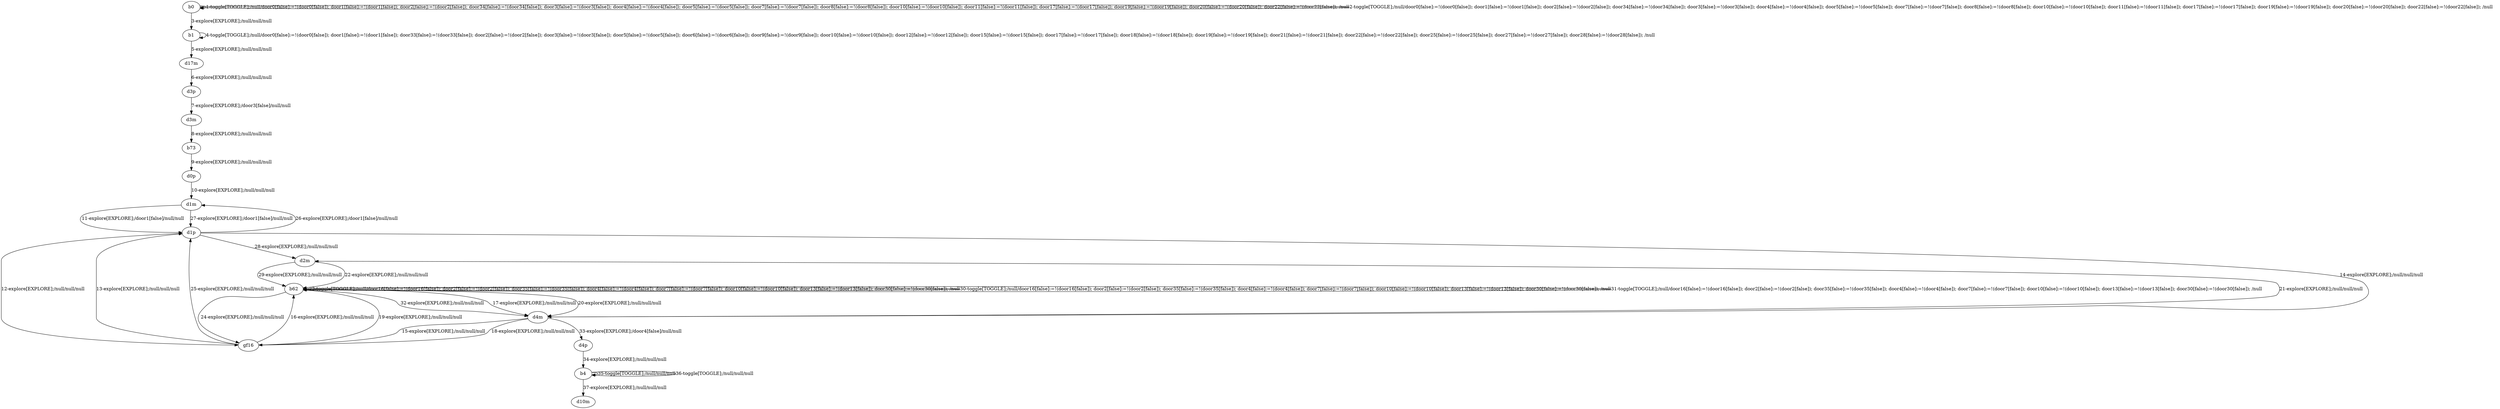 # Total number of goals covered by this test: 2
# b62 --> gf16
# b4 --> b4

digraph g {
"b0" -> "b0" [label = "1-toggle[TOGGLE];/null/door0[false]:=!(door0[false]); door1[false]:=!(door1[false]); door2[false]:=!(door2[false]); door34[false]:=!(door34[false]); door3[false]:=!(door3[false]); door4[false]:=!(door4[false]); door5[false]:=!(door5[false]); door7[false]:=!(door7[false]); door8[false]:=!(door8[false]); door10[false]:=!(door10[false]); door11[false]:=!(door11[false]); door17[false]:=!(door17[false]); door19[false]:=!(door19[false]); door20[false]:=!(door20[false]); door22[false]:=!(door22[false]); /null"];
"b0" -> "b0" [label = "2-toggle[TOGGLE];/null/door0[false]:=!(door0[false]); door1[false]:=!(door1[false]); door2[false]:=!(door2[false]); door34[false]:=!(door34[false]); door3[false]:=!(door3[false]); door4[false]:=!(door4[false]); door5[false]:=!(door5[false]); door7[false]:=!(door7[false]); door8[false]:=!(door8[false]); door10[false]:=!(door10[false]); door11[false]:=!(door11[false]); door17[false]:=!(door17[false]); door19[false]:=!(door19[false]); door20[false]:=!(door20[false]); door22[false]:=!(door22[false]); /null"];
"b0" -> "b1" [label = "3-explore[EXPLORE];/null/null/null"];
"b1" -> "b1" [label = "4-toggle[TOGGLE];/null/door0[false]:=!(door0[false]); door1[false]:=!(door1[false]); door33[false]:=!(door33[false]); door2[false]:=!(door2[false]); door3[false]:=!(door3[false]); door5[false]:=!(door5[false]); door6[false]:=!(door6[false]); door9[false]:=!(door9[false]); door10[false]:=!(door10[false]); door12[false]:=!(door12[false]); door15[false]:=!(door15[false]); door17[false]:=!(door17[false]); door18[false]:=!(door18[false]); door19[false]:=!(door19[false]); door21[false]:=!(door21[false]); door22[false]:=!(door22[false]); door25[false]:=!(door25[false]); door27[false]:=!(door27[false]); door28[false]:=!(door28[false]); /null"];
"b1" -> "d17m" [label = "5-explore[EXPLORE];/null/null/null"];
"d17m" -> "d3p" [label = "6-explore[EXPLORE];/null/null/null"];
"d3p" -> "d3m" [label = "7-explore[EXPLORE];/door3[false]/null/null"];
"d3m" -> "b73" [label = "8-explore[EXPLORE];/null/null/null"];
"b73" -> "d0p" [label = "9-explore[EXPLORE];/null/null/null"];
"d0p" -> "d1m" [label = "10-explore[EXPLORE];/null/null/null"];
"d1m" -> "d1p" [label = "11-explore[EXPLORE];/door1[false]/null/null"];
"d1p" -> "gf16" [label = "12-explore[EXPLORE];/null/null/null"];
"gf16" -> "d1p" [label = "13-explore[EXPLORE];/null/null/null"];
"d1p" -> "d4m" [label = "14-explore[EXPLORE];/null/null/null"];
"d4m" -> "gf16" [label = "15-explore[EXPLORE];/null/null/null"];
"gf16" -> "b62" [label = "16-explore[EXPLORE];/null/null/null"];
"b62" -> "d4m" [label = "17-explore[EXPLORE];/null/null/null"];
"d4m" -> "gf16" [label = "18-explore[EXPLORE];/null/null/null"];
"gf16" -> "b62" [label = "19-explore[EXPLORE];/null/null/null"];
"b62" -> "d4m" [label = "20-explore[EXPLORE];/null/null/null"];
"d4m" -> "d2m" [label = "21-explore[EXPLORE];/null/null/null"];
"d2m" -> "b62" [label = "22-explore[EXPLORE];/null/null/null"];
"b62" -> "b62" [label = "23-toggle[TOGGLE];/null/door16[false]:=!(door16[false]); door2[false]:=!(door2[false]); door35[false]:=!(door35[false]); door4[false]:=!(door4[false]); door7[false]:=!(door7[false]); door10[false]:=!(door10[false]); door13[false]:=!(door13[false]); door30[false]:=!(door30[false]); /null"];
"b62" -> "gf16" [label = "24-explore[EXPLORE];/null/null/null"];
"gf16" -> "d1p" [label = "25-explore[EXPLORE];/null/null/null"];
"d1p" -> "d1m" [label = "26-explore[EXPLORE];/door1[false]/null/null"];
"d1m" -> "d1p" [label = "27-explore[EXPLORE];/door1[false]/null/null"];
"d1p" -> "d2m" [label = "28-explore[EXPLORE];/null/null/null"];
"d2m" -> "b62" [label = "29-explore[EXPLORE];/null/null/null"];
"b62" -> "b62" [label = "30-toggle[TOGGLE];/null/door16[false]:=!(door16[false]); door2[false]:=!(door2[false]); door35[false]:=!(door35[false]); door4[false]:=!(door4[false]); door7[false]:=!(door7[false]); door10[false]:=!(door10[false]); door13[false]:=!(door13[false]); door30[false]:=!(door30[false]); /null"];
"b62" -> "b62" [label = "31-toggle[TOGGLE];/null/door16[false]:=!(door16[false]); door2[false]:=!(door2[false]); door35[false]:=!(door35[false]); door4[false]:=!(door4[false]); door7[false]:=!(door7[false]); door10[false]:=!(door10[false]); door13[false]:=!(door13[false]); door30[false]:=!(door30[false]); /null"];
"b62" -> "d4m" [label = "32-explore[EXPLORE];/null/null/null"];
"d4m" -> "d4p" [label = "33-explore[EXPLORE];/door4[false]/null/null"];
"d4p" -> "b4" [label = "34-explore[EXPLORE];/null/null/null"];
"b4" -> "b4" [label = "35-toggle[TOGGLE];/null/null/null"];
"b4" -> "b4" [label = "36-toggle[TOGGLE];/null/null/null"];
"b4" -> "d10m" [label = "37-explore[EXPLORE];/null/null/null"];
}